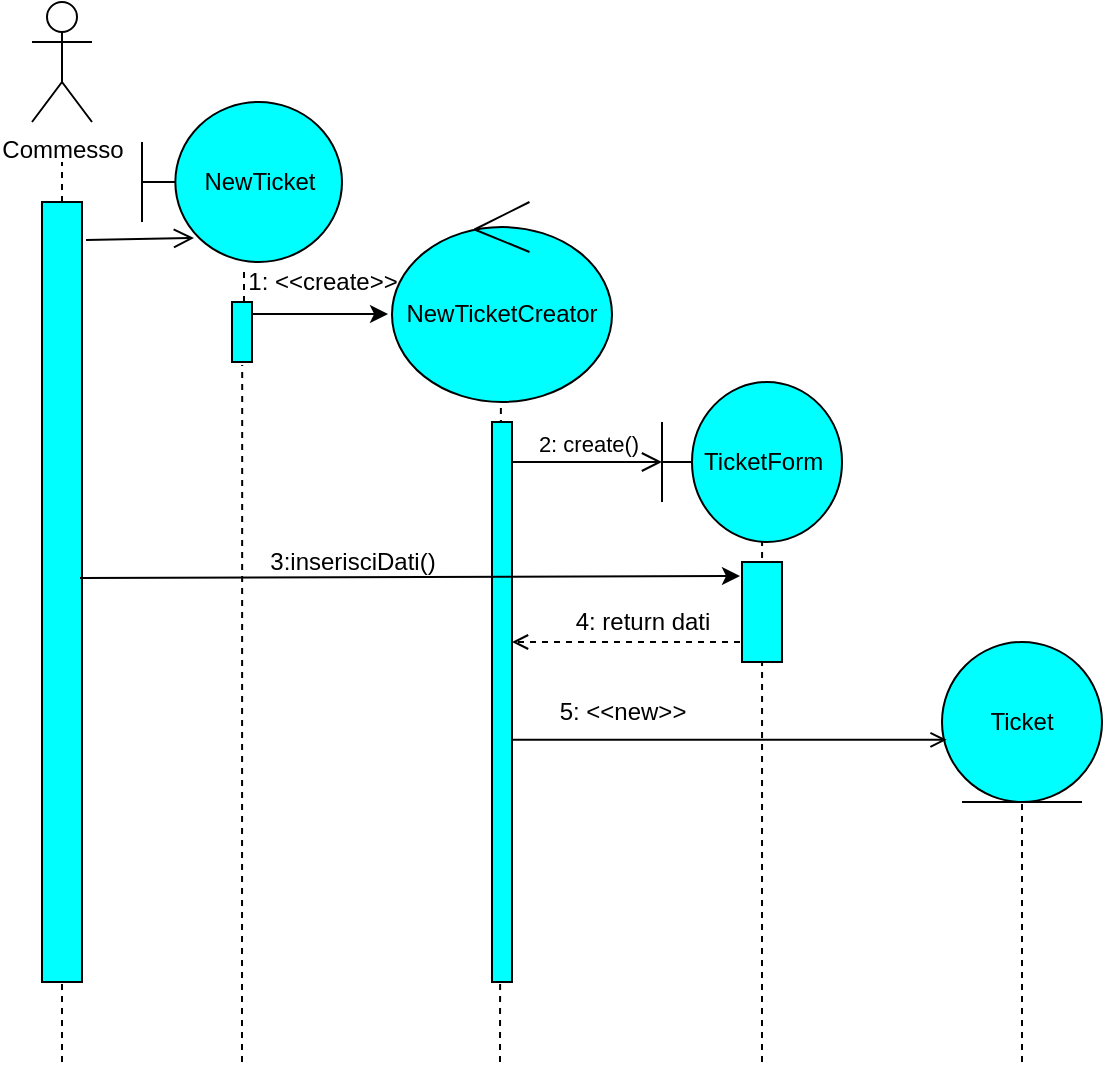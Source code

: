 <mxfile version="13.10.4" type="device"><diagram name="Page-1" id="13e1069c-82ec-6db2-03f1-153e76fe0fe0"><mxGraphModel dx="1422" dy="705" grid="1" gridSize="10" guides="1" tooltips="1" connect="1" arrows="1" fold="1" page="1" pageScale="1" pageWidth="1100" pageHeight="850" background="#ffffff" math="0" shadow="0"><root><mxCell id="0"/><mxCell id="1" parent="0"/><mxCell id="oX_HMujlEtDItyd-Ocda-15" value="" style="endArrow=none;dashed=1;html=1;entryX=0.51;entryY=1.05;entryDx=0;entryDy=0;entryPerimeter=0;strokeWidth=1;fillColor=#00FFFF;" parent="1" target="YjulRBOJpZ4opozoBegh-42" edge="1"><mxGeometry width="50" height="50" relative="1" as="geometry"><mxPoint x="170" y="560" as="sourcePoint"/><mxPoint x="171" y="164" as="targetPoint"/></mxGeometry></mxCell><mxCell id="lIuydwBpHKIJCZcJfAYn-11" value="" style="endArrow=none;dashed=1;html=1;strokeWidth=1;entryX=0.5;entryY=1;entryDx=0;entryDy=0;fillColor=#00FFFF;" parent="1" target="YjulRBOJpZ4opozoBegh-38" edge="1"><mxGeometry width="50" height="50" relative="1" as="geometry"><mxPoint x="560" y="560" as="sourcePoint"/><mxPoint x="1020.5" y="710" as="targetPoint"/></mxGeometry></mxCell><mxCell id="lIuydwBpHKIJCZcJfAYn-6" value="" style="endArrow=none;dashed=1;html=1;strokeWidth=1;fillColor=#00FFFF;" parent="1" source="YjulRBOJpZ4opozoBegh-9" edge="1"><mxGeometry width="50" height="50" relative="1" as="geometry"><mxPoint x="430" y="900" as="sourcePoint"/><mxPoint x="429.5" y="229" as="targetPoint"/></mxGeometry></mxCell><mxCell id="lIuydwBpHKIJCZcJfAYn-5" value="" style="endArrow=none;dashed=1;html=1;entryX=0.495;entryY=1;entryDx=0;entryDy=0;entryPerimeter=0;strokeWidth=1;fillColor=#00FFFF;" parent="1" target="YjulRBOJpZ4opozoBegh-44" edge="1"><mxGeometry width="50" height="50" relative="1" as="geometry"><mxPoint x="299" y="560" as="sourcePoint"/><mxPoint x="299.5" y="184.35" as="targetPoint"/></mxGeometry></mxCell><mxCell id="lIuydwBpHKIJCZcJfAYn-4" value="" style="endArrow=none;dashed=1;html=1;entryX=0.51;entryY=1.05;entryDx=0;entryDy=0;entryPerimeter=0;strokeWidth=1;fillColor=#00FFFF;" parent="1" source="YjulRBOJpZ4opozoBegh-42" target="YjulRBOJpZ4opozoBegh-1" edge="1"><mxGeometry width="50" height="50" relative="1" as="geometry"><mxPoint x="171" y="900" as="sourcePoint"/><mxPoint x="90" y="120" as="targetPoint"/></mxGeometry></mxCell><mxCell id="lIuydwBpHKIJCZcJfAYn-3" value="" style="endArrow=none;dashed=1;html=1;jumpSize=15;jumpStyle=none;strokeWidth=1;" parent="1" source="YjulRBOJpZ4opozoBegh-2" edge="1"><mxGeometry width="50" height="50" relative="1" as="geometry"><mxPoint x="80" y="900" as="sourcePoint"/><mxPoint x="80" y="110" as="targetPoint"/></mxGeometry></mxCell><mxCell id="YjulRBOJpZ4opozoBegh-1" value="NewTicket" style="shape=umlBoundary;whiteSpace=wrap;html=1;fillColor=#00FFFF;" parent="1" vertex="1"><mxGeometry x="120" y="80" width="100" height="80" as="geometry"/></mxCell><mxCell id="YjulRBOJpZ4opozoBegh-3" value="Commesso" style="shape=umlActor;verticalLabelPosition=bottom;verticalAlign=top;html=1;" parent="1" vertex="1"><mxGeometry x="65" y="30" width="30" height="60" as="geometry"/></mxCell><mxCell id="YjulRBOJpZ4opozoBegh-6" value="" style="html=1;verticalAlign=bottom;startArrow=none;startFill=0;endArrow=open;startSize=6;endSize=8;entryX=0.26;entryY=0.85;entryDx=0;entryDy=0;entryPerimeter=0;" parent="1" target="YjulRBOJpZ4opozoBegh-1" edge="1"><mxGeometry x="0.002" width="80" relative="1" as="geometry"><mxPoint x="92" y="149" as="sourcePoint"/><mxPoint x="160" y="179" as="targetPoint"/><Array as="points"/><mxPoint as="offset"/></mxGeometry></mxCell><mxCell id="YjulRBOJpZ4opozoBegh-7" value="" style="html=1;points=[];perimeter=orthogonalPerimeter;fillColor=#00FFFF;" parent="1" vertex="1"><mxGeometry x="295" y="240" width="10" height="280" as="geometry"/></mxCell><mxCell id="YjulRBOJpZ4opozoBegh-8" value="2: create()" style="html=1;verticalAlign=bottom;startArrow=none;startFill=0;endArrow=open;startSize=6;endSize=8;exitX=1.1;exitY=0.085;exitDx=0;exitDy=0;exitPerimeter=0;fillColor=#00FFFF;entryX=0;entryY=0.5;entryDx=0;entryDy=0;entryPerimeter=0;" parent="1" target="YjulRBOJpZ4opozoBegh-9" edge="1"><mxGeometry width="80" relative="1" as="geometry"><mxPoint x="305" y="260" as="sourcePoint"/><mxPoint x="420" y="261" as="targetPoint"/></mxGeometry></mxCell><mxCell id="YjulRBOJpZ4opozoBegh-14" value="5: &amp;lt;&amp;lt;new&amp;gt;&amp;gt;" style="text;html=1;align=center;verticalAlign=middle;resizable=0;points=[];autosize=1;" parent="1" vertex="1"><mxGeometry x="320" y="375" width="80" height="20" as="geometry"/></mxCell><mxCell id="YjulRBOJpZ4opozoBegh-38" value="Ticket" style="ellipse;shape=umlEntity;whiteSpace=wrap;html=1;fillColor=#00FFFF;" parent="1" vertex="1"><mxGeometry x="520" y="350" width="80" height="80" as="geometry"/></mxCell><mxCell id="YjulRBOJpZ4opozoBegh-44" value="NewTicketCreator" style="ellipse;shape=umlControl;whiteSpace=wrap;html=1;fillColor=#00FFFF;" parent="1" vertex="1"><mxGeometry x="245" y="130" width="110" height="100" as="geometry"/></mxCell><mxCell id="lIuydwBpHKIJCZcJfAYn-13" value="" style="endArrow=classic;html=1;strokeWidth=1;fillColor=#00FFFF;entryX=-0.018;entryY=0.56;entryDx=0;entryDy=0;entryPerimeter=0;" parent="1" target="YjulRBOJpZ4opozoBegh-44" edge="1"><mxGeometry width="50" height="50" relative="1" as="geometry"><mxPoint x="170" y="186" as="sourcePoint"/><mxPoint x="240" y="149" as="targetPoint"/></mxGeometry></mxCell><mxCell id="lIuydwBpHKIJCZcJfAYn-14" value="1: &amp;lt;&amp;lt;create&amp;gt;&amp;gt;" style="text;html=1;align=center;verticalAlign=middle;resizable=0;points=[];autosize=1;" parent="1" vertex="1"><mxGeometry x="165" y="160" width="90" height="20" as="geometry"/></mxCell><mxCell id="oX_HMujlEtDItyd-Ocda-5" value="" style="endArrow=none;dashed=1;html=1;strokeWidth=1;fillColor=#00FFFF;entryX=0.556;entryY=0.988;entryDx=0;entryDy=0;entryPerimeter=0;" parent="1" target="YjulRBOJpZ4opozoBegh-9" edge="1"><mxGeometry width="50" height="50" relative="1" as="geometry"><mxPoint x="430" y="560" as="sourcePoint"/><mxPoint x="429.5" y="229" as="targetPoint"/></mxGeometry></mxCell><mxCell id="YjulRBOJpZ4opozoBegh-9" value="TicketForm&amp;nbsp;" style="shape=umlBoundary;whiteSpace=wrap;html=1;fillColor=#00FFFF;" parent="1" vertex="1"><mxGeometry x="380" y="220" width="90" height="80" as="geometry"/></mxCell><mxCell id="YjulRBOJpZ4opozoBegh-10" value="" style="html=1;points=[];perimeter=orthogonalPerimeter;fillColor=#00FFFF;" parent="1" vertex="1"><mxGeometry x="420" y="310" width="20" height="50" as="geometry"/></mxCell><mxCell id="YjulRBOJpZ4opozoBegh-2" value="" style="html=1;points=[];perimeter=orthogonalPerimeter;fillColor=#00FFFF;" parent="1" vertex="1"><mxGeometry x="70" y="130" width="20" height="390" as="geometry"/></mxCell><mxCell id="oX_HMujlEtDItyd-Ocda-14" value="" style="endArrow=none;dashed=1;html=1;jumpSize=15;jumpStyle=none;strokeWidth=1;" parent="1" target="YjulRBOJpZ4opozoBegh-2" edge="1"><mxGeometry width="50" height="50" relative="1" as="geometry"><mxPoint x="80" y="560" as="sourcePoint"/><mxPoint x="80" y="110" as="targetPoint"/></mxGeometry></mxCell><mxCell id="YjulRBOJpZ4opozoBegh-42" value="" style="html=1;points=[];perimeter=orthogonalPerimeter;fillColor=#00FFFF;" parent="1" vertex="1"><mxGeometry x="165" y="180" width="10" height="30" as="geometry"/></mxCell><mxCell id="oX_HMujlEtDItyd-Ocda-18" value="" style="endArrow=open;html=1;jumpSize=6;dashed=1;endFill=0;" parent="1" target="YjulRBOJpZ4opozoBegh-7" edge="1"><mxGeometry width="50" height="50" relative="1" as="geometry"><mxPoint x="419" y="350" as="sourcePoint"/><mxPoint x="306" y="341" as="targetPoint"/></mxGeometry></mxCell><mxCell id="oX_HMujlEtDItyd-Ocda-21" value="4: return dati" style="text;html=1;align=center;verticalAlign=middle;resizable=0;points=[];autosize=1;" parent="1" vertex="1"><mxGeometry x="330" y="330" width="80" height="20" as="geometry"/></mxCell><mxCell id="oX_HMujlEtDItyd-Ocda-22" value="" style="endArrow=open;html=1;entryX=0.029;entryY=0.674;entryDx=0;entryDy=0;entryPerimeter=0;endFill=0;" parent="1" source="YjulRBOJpZ4opozoBegh-7" edge="1"><mxGeometry width="50" height="50" relative="1" as="geometry"><mxPoint x="305" y="384" as="sourcePoint"/><mxPoint x="522.32" y="398.92" as="targetPoint"/></mxGeometry></mxCell><mxCell id="tvTP5vafzCcCu9HAJ9WT-2" value="" style="endArrow=classic;html=1;exitX=0.95;exitY=0.482;exitDx=0;exitDy=0;exitPerimeter=0;entryX=-0.05;entryY=0.14;entryDx=0;entryDy=0;entryPerimeter=0;" parent="1" source="YjulRBOJpZ4opozoBegh-2" target="YjulRBOJpZ4opozoBegh-10" edge="1"><mxGeometry width="50" height="50" relative="1" as="geometry"><mxPoint x="590" y="310" as="sourcePoint"/><mxPoint x="640" y="260" as="targetPoint"/></mxGeometry></mxCell><mxCell id="tvTP5vafzCcCu9HAJ9WT-3" value="3:inserisciDati()" style="text;html=1;align=center;verticalAlign=middle;resizable=0;points=[];autosize=1;" parent="1" vertex="1"><mxGeometry x="175" y="300" width="100" height="20" as="geometry"/></mxCell></root></mxGraphModel></diagram></mxfile>
